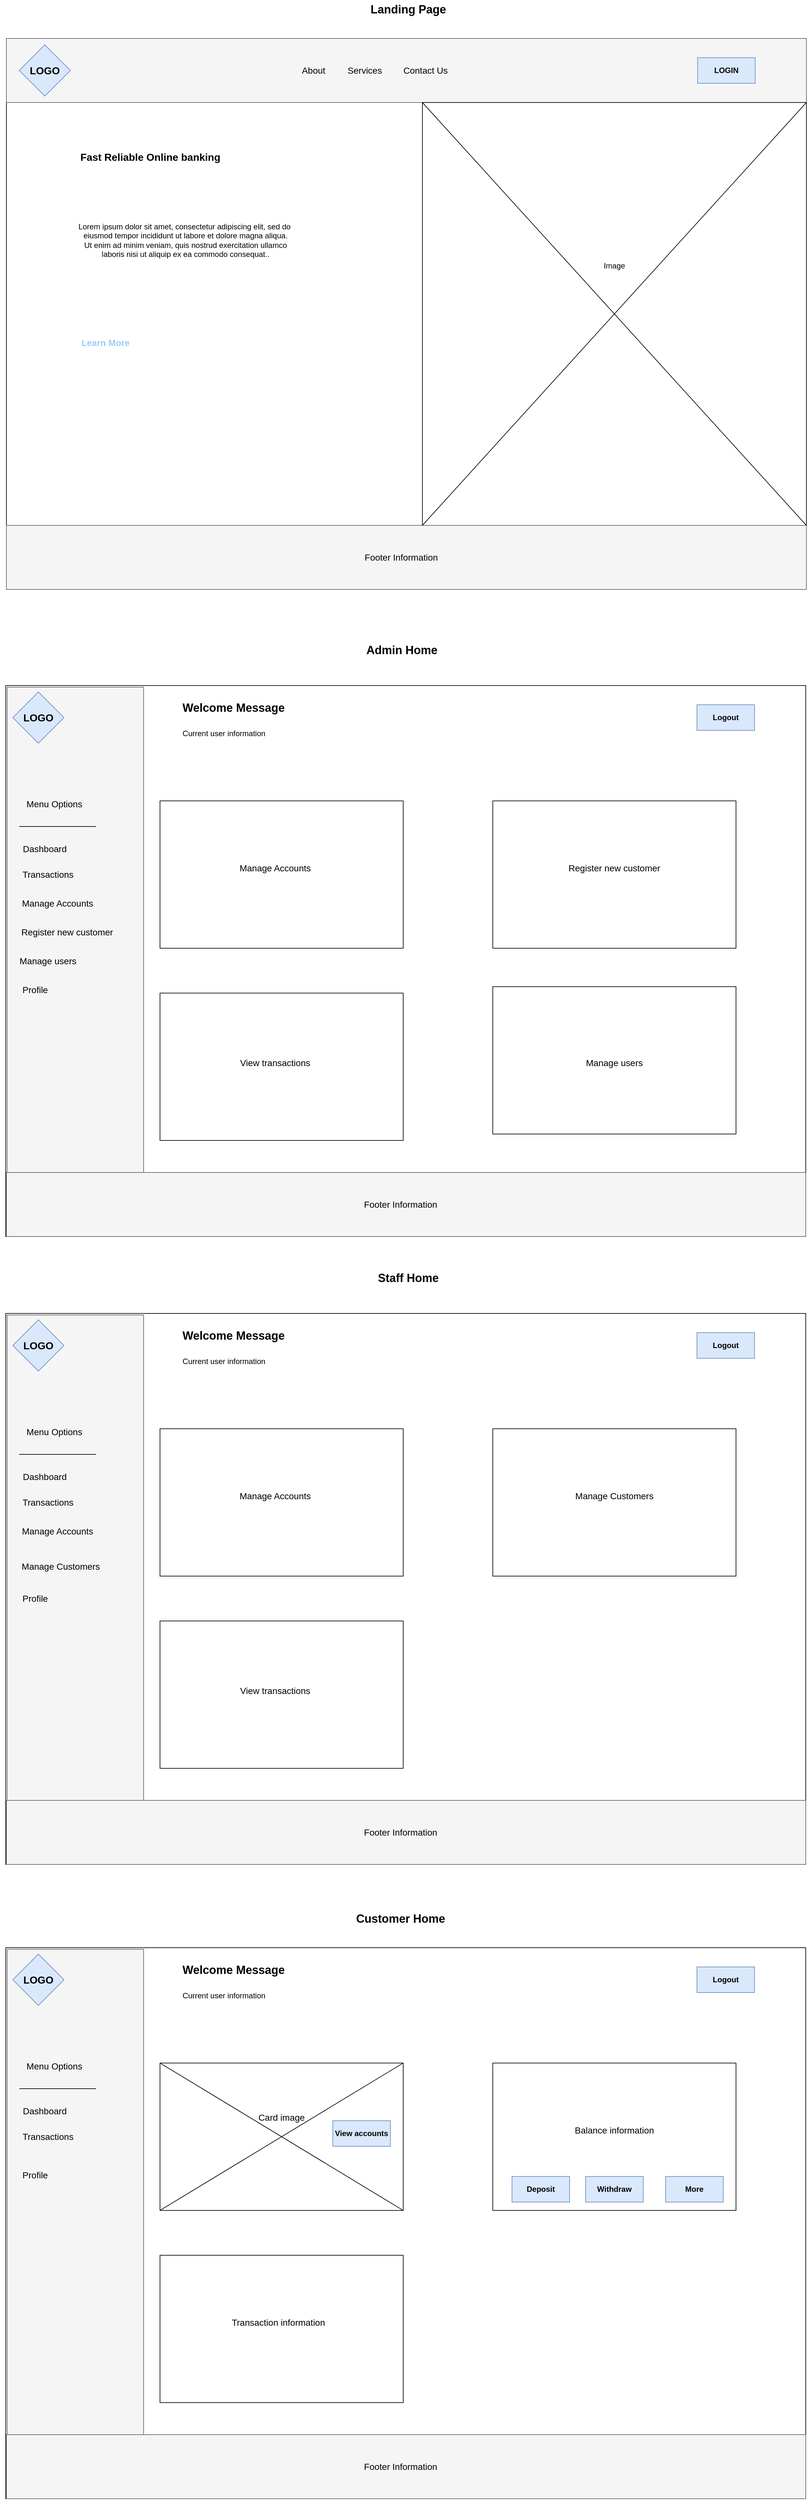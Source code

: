 <mxfile version="24.5.2" type="device">
  <diagram id="3j9G0F825_cHGCq9AKto" name="Page-1">
    <mxGraphModel dx="5674" dy="2057" grid="1" gridSize="10" guides="1" tooltips="1" connect="1" arrows="1" fold="1" page="1" pageScale="1" pageWidth="827" pageHeight="1169" math="0" shadow="0">
      <root>
        <mxCell id="0" />
        <mxCell id="1" parent="0" />
        <mxCell id="xWcjb8qhsKGaQlNw6-6s-1" value="" style="rounded=0;whiteSpace=wrap;html=1;" parent="1" vertex="1">
          <mxGeometry x="-170" y="170" width="1250" height="860" as="geometry" />
        </mxCell>
        <mxCell id="xWcjb8qhsKGaQlNw6-6s-2" value="" style="rounded=0;whiteSpace=wrap;html=1;fillColor=#f5f5f5;fontColor=#333333;strokeColor=#666666;" parent="1" vertex="1">
          <mxGeometry x="-170" y="170" width="1250" height="100" as="geometry" />
        </mxCell>
        <mxCell id="xWcjb8qhsKGaQlNw6-6s-4" value="&lt;font size=&quot;3&quot;&gt;&lt;b&gt;LOGO&lt;/b&gt;&lt;/font&gt;" style="rhombus;whiteSpace=wrap;html=1;fillColor=#dae8fc;strokeColor=#6c8ebf;" parent="1" vertex="1">
          <mxGeometry x="-150" y="180" width="80" height="80" as="geometry" />
        </mxCell>
        <mxCell id="xWcjb8qhsKGaQlNw6-6s-7" value="&lt;font style=&quot;font-size: 14px;&quot;&gt;About&lt;/font&gt;" style="text;html=1;align=center;verticalAlign=middle;whiteSpace=wrap;rounded=0;" parent="1" vertex="1">
          <mxGeometry x="280" y="205" width="60" height="30" as="geometry" />
        </mxCell>
        <mxCell id="xWcjb8qhsKGaQlNw6-6s-8" value="&lt;font style=&quot;font-size: 14px;&quot;&gt;Services&lt;/font&gt;" style="text;html=1;align=center;verticalAlign=middle;whiteSpace=wrap;rounded=0;" parent="1" vertex="1">
          <mxGeometry x="360" y="205" width="60" height="30" as="geometry" />
        </mxCell>
        <mxCell id="xWcjb8qhsKGaQlNw6-6s-9" value="&lt;font style=&quot;font-size: 14px;&quot;&gt;Contact Us&lt;/font&gt;" style="text;html=1;align=center;verticalAlign=middle;whiteSpace=wrap;rounded=0;" parent="1" vertex="1">
          <mxGeometry x="440" y="205" width="90" height="30" as="geometry" />
        </mxCell>
        <mxCell id="xWcjb8qhsKGaQlNw6-6s-10" value="&lt;b&gt;LOGIN&lt;/b&gt;" style="rounded=0;whiteSpace=wrap;html=1;fillColor=#dae8fc;strokeColor=#6c8ebf;" parent="1" vertex="1">
          <mxGeometry x="910" y="200" width="90" height="40" as="geometry" />
        </mxCell>
        <mxCell id="xWcjb8qhsKGaQlNw6-6s-12" value="" style="rounded=0;whiteSpace=wrap;html=1;" parent="1" vertex="1">
          <mxGeometry x="480" y="270" width="600" height="660" as="geometry" />
        </mxCell>
        <mxCell id="xWcjb8qhsKGaQlNw6-6s-13" value="" style="rounded=0;whiteSpace=wrap;html=1;fillColor=#f5f5f5;fontColor=#333333;strokeColor=#666666;" parent="1" vertex="1">
          <mxGeometry x="-170" y="930" width="1250" height="100" as="geometry" />
        </mxCell>
        <mxCell id="xWcjb8qhsKGaQlNw6-6s-14" value="" style="endArrow=none;html=1;rounded=0;entryX=1;entryY=1;entryDx=0;entryDy=0;" parent="1" source="xWcjb8qhsKGaQlNw6-6s-12" target="xWcjb8qhsKGaQlNw6-6s-2" edge="1">
          <mxGeometry width="50" height="50" relative="1" as="geometry">
            <mxPoint x="380" y="650" as="sourcePoint" />
            <mxPoint x="430" y="600" as="targetPoint" />
          </mxGeometry>
        </mxCell>
        <mxCell id="xWcjb8qhsKGaQlNw6-6s-15" value="" style="endArrow=none;html=1;rounded=0;entryX=1;entryY=0;entryDx=0;entryDy=0;exitX=0;exitY=1;exitDx=0;exitDy=0;" parent="1" source="xWcjb8qhsKGaQlNw6-6s-12" target="xWcjb8qhsKGaQlNw6-6s-12" edge="1">
          <mxGeometry width="50" height="50" relative="1" as="geometry">
            <mxPoint x="478" y="920" as="sourcePoint" />
            <mxPoint x="430" y="600" as="targetPoint" />
          </mxGeometry>
        </mxCell>
        <mxCell id="xWcjb8qhsKGaQlNw6-6s-16" value="" style="endArrow=none;html=1;rounded=0;entryX=1;entryY=0;entryDx=0;entryDy=0;exitX=0;exitY=0;exitDx=0;exitDy=0;" parent="1" source="xWcjb8qhsKGaQlNw6-6s-12" target="xWcjb8qhsKGaQlNw6-6s-13" edge="1">
          <mxGeometry width="50" height="50" relative="1" as="geometry">
            <mxPoint x="380" y="650" as="sourcePoint" />
            <mxPoint x="430" y="600" as="targetPoint" />
          </mxGeometry>
        </mxCell>
        <mxCell id="xWcjb8qhsKGaQlNw6-6s-17" value="Image" style="text;html=1;align=center;verticalAlign=middle;whiteSpace=wrap;rounded=0;" parent="1" vertex="1">
          <mxGeometry x="750" y="510" width="60" height="30" as="geometry" />
        </mxCell>
        <mxCell id="xWcjb8qhsKGaQlNw6-6s-18" value="&lt;font size=&quot;3&quot;&gt;&lt;b&gt;Fast Reliable Online banking&lt;/b&gt;&lt;/font&gt;" style="text;html=1;align=center;verticalAlign=middle;whiteSpace=wrap;rounded=0;" parent="1" vertex="1">
          <mxGeometry x="-80" y="340" width="270" height="30" as="geometry" />
        </mxCell>
        <mxCell id="xWcjb8qhsKGaQlNw6-6s-19" value="&lt;div&gt;&lt;span&gt;&lt;/span&gt;&lt;span&gt;&lt;/span&gt;&lt;/div&gt;&lt;span style=&quot;white-space-collapse: preserve;&quot;&gt;Lorem ipsum dolor sit amet, consectetur adipiscing elit, sed do &lt;br&gt;eiusmod tempor incididunt ut labore et dolore magna aliqua.&lt;br&gt; Ut enim ad minim veniam, quis nostrud exercitation ullamco &lt;br&gt;laboris nisi ut aliquip ex ea commodo consequat..&lt;/span&gt;" style="text;html=1;align=center;verticalAlign=middle;whiteSpace=wrap;rounded=0;" parent="1" vertex="1">
          <mxGeometry x="-100" y="450" width="420" height="70" as="geometry" />
        </mxCell>
        <mxCell id="xWcjb8qhsKGaQlNw6-6s-20" value="&lt;font style=&quot;font-size: 14px;&quot;&gt;&lt;b&gt;Learn More&lt;/b&gt;&lt;/font&gt;" style="text;html=1;align=center;verticalAlign=middle;whiteSpace=wrap;rounded=0;fontColor=#99CCFF;" parent="1" vertex="1">
          <mxGeometry x="-70" y="630" width="110" height="30" as="geometry" />
        </mxCell>
        <mxCell id="xWcjb8qhsKGaQlNw6-6s-22" value="&lt;font style=&quot;font-size: 14px;&quot;&gt;Footer Information&lt;/font&gt;" style="text;html=1;align=center;verticalAlign=middle;whiteSpace=wrap;rounded=0;" parent="1" vertex="1">
          <mxGeometry x="384" y="965" width="126" height="30" as="geometry" />
        </mxCell>
        <mxCell id="xWcjb8qhsKGaQlNw6-6s-23" value="&lt;font style=&quot;font-size: 18px;&quot;&gt;&lt;b&gt;Landing Page&lt;/b&gt;&lt;/font&gt;" style="text;html=1;align=center;verticalAlign=middle;whiteSpace=wrap;rounded=0;" parent="1" vertex="1">
          <mxGeometry x="370" y="110" width="176" height="30" as="geometry" />
        </mxCell>
        <mxCell id="xWcjb8qhsKGaQlNw6-6s-24" value="" style="rounded=0;whiteSpace=wrap;html=1;" parent="1" vertex="1">
          <mxGeometry x="-171" y="1180" width="1250" height="860" as="geometry" />
        </mxCell>
        <mxCell id="xWcjb8qhsKGaQlNw6-6s-25" value="" style="rounded=0;whiteSpace=wrap;html=1;fillColor=#f5f5f5;fontColor=#333333;strokeColor=#666666;rotation=-270;" parent="1" vertex="1">
          <mxGeometry x="-490.93" y="1504.69" width="857.5" height="213.13" as="geometry" />
        </mxCell>
        <mxCell id="xWcjb8qhsKGaQlNw6-6s-26" value="&lt;font size=&quot;3&quot;&gt;&lt;b&gt;LOGO&lt;/b&gt;&lt;/font&gt;" style="rhombus;whiteSpace=wrap;html=1;fillColor=#dae8fc;strokeColor=#6c8ebf;" parent="1" vertex="1">
          <mxGeometry x="-160" y="1190" width="80" height="80" as="geometry" />
        </mxCell>
        <mxCell id="xWcjb8qhsKGaQlNw6-6s-30" value="&lt;b&gt;Logout&lt;/b&gt;" style="rounded=0;whiteSpace=wrap;html=1;fillColor=#dae8fc;strokeColor=#6c8ebf;" parent="1" vertex="1">
          <mxGeometry x="909" y="1210" width="90" height="40" as="geometry" />
        </mxCell>
        <mxCell id="xWcjb8qhsKGaQlNw6-6s-32" value="" style="rounded=0;whiteSpace=wrap;html=1;fillColor=#f5f5f5;fontColor=#f5f5f5;strokeColor=#666666;" parent="1" vertex="1">
          <mxGeometry x="-170" y="1940" width="1249" height="100" as="geometry" />
        </mxCell>
        <mxCell id="xWcjb8qhsKGaQlNw6-6s-40" value="&lt;font style=&quot;font-size: 14px;&quot;&gt;Footer Information&lt;/font&gt;" style="text;html=1;align=center;verticalAlign=middle;whiteSpace=wrap;rounded=0;" parent="1" vertex="1">
          <mxGeometry x="383" y="1975" width="126" height="30" as="geometry" />
        </mxCell>
        <mxCell id="xWcjb8qhsKGaQlNw6-6s-41" value="&lt;font style=&quot;font-size: 18px;&quot;&gt;&lt;b&gt;Admin Home&lt;/b&gt;&lt;/font&gt;" style="text;html=1;align=center;verticalAlign=middle;whiteSpace=wrap;rounded=0;" parent="1" vertex="1">
          <mxGeometry x="360" y="1110" width="176" height="30" as="geometry" />
        </mxCell>
        <mxCell id="xWcjb8qhsKGaQlNw6-6s-42" value="" style="rounded=0;whiteSpace=wrap;html=1;" parent="1" vertex="1">
          <mxGeometry x="70" y="1360" width="380" height="230" as="geometry" />
        </mxCell>
        <mxCell id="xWcjb8qhsKGaQlNw6-6s-43" value="&lt;b&gt;&lt;font style=&quot;font-size: 18px;&quot;&gt;Welcome Message&lt;/font&gt;&lt;/b&gt;" style="text;html=1;align=center;verticalAlign=middle;whiteSpace=wrap;rounded=0;" parent="1" vertex="1">
          <mxGeometry x="70" y="1200" width="230" height="30" as="geometry" />
        </mxCell>
        <mxCell id="xWcjb8qhsKGaQlNw6-6s-44" value="Current user information" style="text;html=1;align=center;verticalAlign=middle;whiteSpace=wrap;rounded=0;" parent="1" vertex="1">
          <mxGeometry x="90" y="1240" width="160" height="30" as="geometry" />
        </mxCell>
        <mxCell id="xWcjb8qhsKGaQlNw6-6s-45" value="" style="rounded=0;whiteSpace=wrap;html=1;" parent="1" vertex="1">
          <mxGeometry x="70" y="1660" width="380" height="230" as="geometry" />
        </mxCell>
        <mxCell id="xWcjb8qhsKGaQlNw6-6s-46" value="" style="rounded=0;whiteSpace=wrap;html=1;" parent="1" vertex="1">
          <mxGeometry x="590" y="1360" width="380" height="230" as="geometry" />
        </mxCell>
        <mxCell id="xWcjb8qhsKGaQlNw6-6s-47" value="" style="rounded=0;whiteSpace=wrap;html=1;" parent="1" vertex="1">
          <mxGeometry x="590" y="1650" width="380" height="230" as="geometry" />
        </mxCell>
        <mxCell id="xWcjb8qhsKGaQlNw6-6s-48" value="&lt;font style=&quot;font-size: 14px;&quot;&gt;Menu Options&lt;/font&gt;" style="text;html=1;align=center;verticalAlign=middle;whiteSpace=wrap;rounded=0;" parent="1" vertex="1">
          <mxGeometry x="-150" y="1350" width="110" height="30" as="geometry" />
        </mxCell>
        <mxCell id="xWcjb8qhsKGaQlNw6-6s-49" value="&lt;font style=&quot;font-size: 14px;&quot;&gt;Dashboard&lt;/font&gt;" style="text;html=1;align=center;verticalAlign=middle;whiteSpace=wrap;rounded=0;" parent="1" vertex="1">
          <mxGeometry x="-165" y="1420" width="110" height="30" as="geometry" />
        </mxCell>
        <mxCell id="xWcjb8qhsKGaQlNw6-6s-50" value="&lt;font style=&quot;font-size: 14px;&quot;&gt;Transactions&lt;/font&gt;" style="text;html=1;align=center;verticalAlign=middle;whiteSpace=wrap;rounded=0;" parent="1" vertex="1">
          <mxGeometry x="-160" y="1460" width="110" height="30" as="geometry" />
        </mxCell>
        <mxCell id="xWcjb8qhsKGaQlNw6-6s-51" value="&lt;font style=&quot;font-size: 14px;&quot;&gt;Manage Accounts&lt;/font&gt;" style="text;html=1;align=center;verticalAlign=middle;whiteSpace=wrap;rounded=0;" parent="1" vertex="1">
          <mxGeometry x="-160" y="1504.69" width="140" height="30" as="geometry" />
        </mxCell>
        <mxCell id="xWcjb8qhsKGaQlNw6-6s-53" value="&lt;font style=&quot;font-size: 14px;&quot;&gt;Register new customer&lt;/font&gt;" style="text;html=1;align=center;verticalAlign=middle;whiteSpace=wrap;rounded=0;" parent="1" vertex="1">
          <mxGeometry x="-165" y="1550" width="180" height="30" as="geometry" />
        </mxCell>
        <mxCell id="xWcjb8qhsKGaQlNw6-6s-54" value="&lt;font style=&quot;font-size: 14px;&quot;&gt;Manage users&lt;/font&gt;" style="text;html=1;align=center;verticalAlign=middle;whiteSpace=wrap;rounded=0;" parent="1" vertex="1">
          <mxGeometry x="-160" y="1595" width="110" height="30" as="geometry" />
        </mxCell>
        <mxCell id="xWcjb8qhsKGaQlNw6-6s-55" value="&lt;font style=&quot;font-size: 14px;&quot;&gt;Profile&lt;/font&gt;" style="text;html=1;align=center;verticalAlign=middle;whiteSpace=wrap;rounded=0;" parent="1" vertex="1">
          <mxGeometry x="-180" y="1640" width="110" height="30" as="geometry" />
        </mxCell>
        <mxCell id="xWcjb8qhsKGaQlNw6-6s-56" style="edgeStyle=orthogonalEdgeStyle;rounded=0;orthogonalLoop=1;jettySize=auto;html=1;exitX=0.5;exitY=1;exitDx=0;exitDy=0;" parent="1" source="xWcjb8qhsKGaQlNw6-6s-55" target="xWcjb8qhsKGaQlNw6-6s-55" edge="1">
          <mxGeometry relative="1" as="geometry" />
        </mxCell>
        <mxCell id="xWcjb8qhsKGaQlNw6-6s-57" value="&lt;font style=&quot;font-size: 14px;&quot;&gt;Manage Accounts&lt;/font&gt;" style="text;html=1;align=center;verticalAlign=middle;whiteSpace=wrap;rounded=0;" parent="1" vertex="1">
          <mxGeometry x="180" y="1450" width="140" height="30" as="geometry" />
        </mxCell>
        <mxCell id="xWcjb8qhsKGaQlNw6-6s-58" value="&lt;font style=&quot;font-size: 14px;&quot;&gt;Register new customer&lt;/font&gt;" style="text;html=1;align=center;verticalAlign=middle;whiteSpace=wrap;rounded=0;" parent="1" vertex="1">
          <mxGeometry x="690" y="1450" width="180" height="30" as="geometry" />
        </mxCell>
        <mxCell id="xWcjb8qhsKGaQlNw6-6s-59" value="&lt;font style=&quot;font-size: 14px;&quot;&gt;Manage users&lt;/font&gt;" style="text;html=1;align=center;verticalAlign=middle;whiteSpace=wrap;rounded=0;" parent="1" vertex="1">
          <mxGeometry x="725" y="1754" width="110" height="30" as="geometry" />
        </mxCell>
        <mxCell id="xWcjb8qhsKGaQlNw6-6s-60" value="&lt;font style=&quot;font-size: 14px;&quot;&gt;View transactions&lt;/font&gt;" style="text;html=1;align=center;verticalAlign=middle;whiteSpace=wrap;rounded=0;" parent="1" vertex="1">
          <mxGeometry x="190" y="1754" width="120" height="30" as="geometry" />
        </mxCell>
        <mxCell id="xWcjb8qhsKGaQlNw6-6s-62" value="" style="endArrow=none;html=1;rounded=0;" parent="1" edge="1">
          <mxGeometry width="50" height="50" relative="1" as="geometry">
            <mxPoint x="-30" y="1400" as="sourcePoint" />
            <mxPoint x="-150" y="1400" as="targetPoint" />
          </mxGeometry>
        </mxCell>
        <mxCell id="xWcjb8qhsKGaQlNw6-6s-64" value="&lt;font style=&quot;font-size: 18px;&quot;&gt;&lt;b&gt;Staff Home&lt;/b&gt;&lt;/font&gt;" style="text;html=1;align=center;verticalAlign=middle;whiteSpace=wrap;rounded=0;" parent="1" vertex="1">
          <mxGeometry x="370" y="2090" width="176" height="30" as="geometry" />
        </mxCell>
        <mxCell id="xWcjb8qhsKGaQlNw6-6s-65" value="" style="rounded=0;whiteSpace=wrap;html=1;" parent="1" vertex="1">
          <mxGeometry x="-171" y="2160" width="1250" height="860" as="geometry" />
        </mxCell>
        <mxCell id="xWcjb8qhsKGaQlNw6-6s-66" value="" style="rounded=0;whiteSpace=wrap;html=1;fillColor=#f5f5f5;fontColor=#333333;strokeColor=#666666;rotation=-270;" parent="1" vertex="1">
          <mxGeometry x="-490.93" y="2484.69" width="857.5" height="213.13" as="geometry" />
        </mxCell>
        <mxCell id="xWcjb8qhsKGaQlNw6-6s-67" value="&lt;font size=&quot;3&quot;&gt;&lt;b&gt;LOGO&lt;/b&gt;&lt;/font&gt;" style="rhombus;whiteSpace=wrap;html=1;fillColor=#dae8fc;strokeColor=#6c8ebf;" parent="1" vertex="1">
          <mxGeometry x="-160" y="2170" width="80" height="80" as="geometry" />
        </mxCell>
        <mxCell id="xWcjb8qhsKGaQlNw6-6s-68" value="&lt;b&gt;Logout&lt;/b&gt;" style="rounded=0;whiteSpace=wrap;html=1;fillColor=#dae8fc;strokeColor=#6c8ebf;" parent="1" vertex="1">
          <mxGeometry x="909" y="2190" width="90" height="40" as="geometry" />
        </mxCell>
        <mxCell id="xWcjb8qhsKGaQlNw6-6s-69" value="" style="rounded=0;whiteSpace=wrap;html=1;fillColor=#f5f5f5;fontColor=#f5f5f5;strokeColor=#666666;" parent="1" vertex="1">
          <mxGeometry x="-170" y="2920" width="1249" height="100" as="geometry" />
        </mxCell>
        <mxCell id="xWcjb8qhsKGaQlNw6-6s-70" value="&lt;font style=&quot;font-size: 14px;&quot;&gt;Footer Information&lt;/font&gt;" style="text;html=1;align=center;verticalAlign=middle;whiteSpace=wrap;rounded=0;" parent="1" vertex="1">
          <mxGeometry x="383" y="2955" width="126" height="30" as="geometry" />
        </mxCell>
        <mxCell id="xWcjb8qhsKGaQlNw6-6s-71" value="" style="rounded=0;whiteSpace=wrap;html=1;" parent="1" vertex="1">
          <mxGeometry x="70" y="2340" width="380" height="230" as="geometry" />
        </mxCell>
        <mxCell id="xWcjb8qhsKGaQlNw6-6s-72" value="&lt;b&gt;&lt;font style=&quot;font-size: 18px;&quot;&gt;Welcome Message&lt;/font&gt;&lt;/b&gt;" style="text;html=1;align=center;verticalAlign=middle;whiteSpace=wrap;rounded=0;" parent="1" vertex="1">
          <mxGeometry x="70" y="2180" width="230" height="30" as="geometry" />
        </mxCell>
        <mxCell id="xWcjb8qhsKGaQlNw6-6s-73" value="Current user information" style="text;html=1;align=center;verticalAlign=middle;whiteSpace=wrap;rounded=0;" parent="1" vertex="1">
          <mxGeometry x="90" y="2220" width="160" height="30" as="geometry" />
        </mxCell>
        <mxCell id="xWcjb8qhsKGaQlNw6-6s-74" value="" style="rounded=0;whiteSpace=wrap;html=1;" parent="1" vertex="1">
          <mxGeometry x="70" y="2640" width="380" height="230" as="geometry" />
        </mxCell>
        <mxCell id="xWcjb8qhsKGaQlNw6-6s-75" value="" style="rounded=0;whiteSpace=wrap;html=1;" parent="1" vertex="1">
          <mxGeometry x="590" y="2340" width="380" height="230" as="geometry" />
        </mxCell>
        <mxCell id="xWcjb8qhsKGaQlNw6-6s-77" value="&lt;font style=&quot;font-size: 14px;&quot;&gt;Menu Options&lt;/font&gt;" style="text;html=1;align=center;verticalAlign=middle;whiteSpace=wrap;rounded=0;" parent="1" vertex="1">
          <mxGeometry x="-150" y="2330" width="110" height="30" as="geometry" />
        </mxCell>
        <mxCell id="xWcjb8qhsKGaQlNw6-6s-78" value="&lt;font style=&quot;font-size: 14px;&quot;&gt;Dashboard&lt;/font&gt;" style="text;html=1;align=center;verticalAlign=middle;whiteSpace=wrap;rounded=0;" parent="1" vertex="1">
          <mxGeometry x="-165" y="2400" width="110" height="30" as="geometry" />
        </mxCell>
        <mxCell id="xWcjb8qhsKGaQlNw6-6s-79" value="&lt;font style=&quot;font-size: 14px;&quot;&gt;Transactions&lt;/font&gt;" style="text;html=1;align=center;verticalAlign=middle;whiteSpace=wrap;rounded=0;" parent="1" vertex="1">
          <mxGeometry x="-160" y="2440" width="110" height="30" as="geometry" />
        </mxCell>
        <mxCell id="xWcjb8qhsKGaQlNw6-6s-80" value="&lt;font style=&quot;font-size: 14px;&quot;&gt;Manage Accounts&lt;/font&gt;" style="text;html=1;align=center;verticalAlign=middle;whiteSpace=wrap;rounded=0;" parent="1" vertex="1">
          <mxGeometry x="-160" y="2484.69" width="140" height="30" as="geometry" />
        </mxCell>
        <mxCell id="xWcjb8qhsKGaQlNw6-6s-82" value="&lt;font style=&quot;font-size: 14px;&quot;&gt;Manage Customers&lt;/font&gt;" style="text;html=1;align=center;verticalAlign=middle;whiteSpace=wrap;rounded=0;" parent="1" vertex="1">
          <mxGeometry x="-150" y="2540" width="130" height="30" as="geometry" />
        </mxCell>
        <mxCell id="xWcjb8qhsKGaQlNw6-6s-83" value="&lt;font style=&quot;font-size: 14px;&quot;&gt;Profile&lt;/font&gt;" style="text;html=1;align=center;verticalAlign=middle;whiteSpace=wrap;rounded=0;" parent="1" vertex="1">
          <mxGeometry x="-180" y="2590" width="110" height="30" as="geometry" />
        </mxCell>
        <mxCell id="xWcjb8qhsKGaQlNw6-6s-84" style="edgeStyle=orthogonalEdgeStyle;rounded=0;orthogonalLoop=1;jettySize=auto;html=1;exitX=0.5;exitY=1;exitDx=0;exitDy=0;" parent="1" source="xWcjb8qhsKGaQlNw6-6s-83" target="xWcjb8qhsKGaQlNw6-6s-83" edge="1">
          <mxGeometry relative="1" as="geometry" />
        </mxCell>
        <mxCell id="xWcjb8qhsKGaQlNw6-6s-85" value="&lt;font style=&quot;font-size: 14px;&quot;&gt;Manage Accounts&lt;/font&gt;" style="text;html=1;align=center;verticalAlign=middle;whiteSpace=wrap;rounded=0;" parent="1" vertex="1">
          <mxGeometry x="180" y="2430" width="140" height="30" as="geometry" />
        </mxCell>
        <mxCell id="xWcjb8qhsKGaQlNw6-6s-86" value="&lt;font style=&quot;font-size: 14px;&quot;&gt;Manage Customers&lt;/font&gt;" style="text;html=1;align=center;verticalAlign=middle;whiteSpace=wrap;rounded=0;" parent="1" vertex="1">
          <mxGeometry x="690" y="2430" width="180" height="30" as="geometry" />
        </mxCell>
        <mxCell id="xWcjb8qhsKGaQlNw6-6s-88" value="&lt;font style=&quot;font-size: 14px;&quot;&gt;View transactions&lt;/font&gt;" style="text;html=1;align=center;verticalAlign=middle;whiteSpace=wrap;rounded=0;" parent="1" vertex="1">
          <mxGeometry x="190" y="2734" width="120" height="30" as="geometry" />
        </mxCell>
        <mxCell id="xWcjb8qhsKGaQlNw6-6s-89" value="" style="endArrow=none;html=1;rounded=0;" parent="1" edge="1">
          <mxGeometry width="50" height="50" relative="1" as="geometry">
            <mxPoint x="-30" y="2380" as="sourcePoint" />
            <mxPoint x="-150" y="2380" as="targetPoint" />
          </mxGeometry>
        </mxCell>
        <mxCell id="xWcjb8qhsKGaQlNw6-6s-90" value="&lt;font style=&quot;font-size: 18px;&quot;&gt;&lt;b&gt;Customer Home&lt;/b&gt;&lt;/font&gt;" style="text;html=1;align=center;verticalAlign=middle;whiteSpace=wrap;rounded=0;" parent="1" vertex="1">
          <mxGeometry x="358" y="3090" width="176" height="30" as="geometry" />
        </mxCell>
        <mxCell id="xWcjb8qhsKGaQlNw6-6s-91" value="" style="rounded=0;whiteSpace=wrap;html=1;" parent="1" vertex="1">
          <mxGeometry x="-171" y="3150" width="1250" height="860" as="geometry" />
        </mxCell>
        <mxCell id="xWcjb8qhsKGaQlNw6-6s-92" value="" style="rounded=0;whiteSpace=wrap;html=1;fillColor=#f5f5f5;fontColor=#333333;strokeColor=#666666;rotation=-270;" parent="1" vertex="1">
          <mxGeometry x="-490.93" y="3474.69" width="857.5" height="213.13" as="geometry" />
        </mxCell>
        <mxCell id="xWcjb8qhsKGaQlNw6-6s-93" value="&lt;font size=&quot;3&quot;&gt;&lt;b&gt;LOGO&lt;/b&gt;&lt;/font&gt;" style="rhombus;whiteSpace=wrap;html=1;fillColor=#dae8fc;strokeColor=#6c8ebf;" parent="1" vertex="1">
          <mxGeometry x="-160" y="3160" width="80" height="80" as="geometry" />
        </mxCell>
        <mxCell id="xWcjb8qhsKGaQlNw6-6s-94" value="&lt;b&gt;Logout&lt;/b&gt;" style="rounded=0;whiteSpace=wrap;html=1;fillColor=#dae8fc;strokeColor=#6c8ebf;" parent="1" vertex="1">
          <mxGeometry x="909" y="3180" width="90" height="40" as="geometry" />
        </mxCell>
        <mxCell id="xWcjb8qhsKGaQlNw6-6s-95" value="" style="rounded=0;whiteSpace=wrap;html=1;fillColor=#f5f5f5;fontColor=#f5f5f5;strokeColor=#666666;" parent="1" vertex="1">
          <mxGeometry x="-170" y="3910" width="1249" height="100" as="geometry" />
        </mxCell>
        <mxCell id="xWcjb8qhsKGaQlNw6-6s-96" value="&lt;font style=&quot;font-size: 14px;&quot;&gt;Footer Information&lt;/font&gt;" style="text;html=1;align=center;verticalAlign=middle;whiteSpace=wrap;rounded=0;" parent="1" vertex="1">
          <mxGeometry x="383" y="3945" width="126" height="30" as="geometry" />
        </mxCell>
        <mxCell id="xWcjb8qhsKGaQlNw6-6s-97" value="" style="rounded=0;whiteSpace=wrap;html=1;" parent="1" vertex="1">
          <mxGeometry x="70" y="3330" width="380" height="230" as="geometry" />
        </mxCell>
        <mxCell id="xWcjb8qhsKGaQlNw6-6s-98" value="&lt;b&gt;&lt;font style=&quot;font-size: 18px;&quot;&gt;Welcome Message&lt;/font&gt;&lt;/b&gt;" style="text;html=1;align=center;verticalAlign=middle;whiteSpace=wrap;rounded=0;" parent="1" vertex="1">
          <mxGeometry x="70" y="3170" width="230" height="30" as="geometry" />
        </mxCell>
        <mxCell id="xWcjb8qhsKGaQlNw6-6s-99" value="Current user information" style="text;html=1;align=center;verticalAlign=middle;whiteSpace=wrap;rounded=0;" parent="1" vertex="1">
          <mxGeometry x="90" y="3210" width="160" height="30" as="geometry" />
        </mxCell>
        <mxCell id="xWcjb8qhsKGaQlNw6-6s-100" value="" style="rounded=0;whiteSpace=wrap;html=1;" parent="1" vertex="1">
          <mxGeometry x="70" y="3630" width="380" height="230" as="geometry" />
        </mxCell>
        <mxCell id="xWcjb8qhsKGaQlNw6-6s-101" value="" style="rounded=0;whiteSpace=wrap;html=1;" parent="1" vertex="1">
          <mxGeometry x="590" y="3330" width="380" height="230" as="geometry" />
        </mxCell>
        <mxCell id="xWcjb8qhsKGaQlNw6-6s-102" value="&lt;font style=&quot;font-size: 14px;&quot;&gt;Menu Options&lt;/font&gt;" style="text;html=1;align=center;verticalAlign=middle;whiteSpace=wrap;rounded=0;" parent="1" vertex="1">
          <mxGeometry x="-150" y="3320" width="110" height="30" as="geometry" />
        </mxCell>
        <mxCell id="xWcjb8qhsKGaQlNw6-6s-103" value="&lt;font style=&quot;font-size: 14px;&quot;&gt;Dashboard&lt;/font&gt;" style="text;html=1;align=center;verticalAlign=middle;whiteSpace=wrap;rounded=0;" parent="1" vertex="1">
          <mxGeometry x="-165" y="3390" width="110" height="30" as="geometry" />
        </mxCell>
        <mxCell id="xWcjb8qhsKGaQlNw6-6s-104" value="&lt;font style=&quot;font-size: 14px;&quot;&gt;Transactions&lt;/font&gt;" style="text;html=1;align=center;verticalAlign=middle;whiteSpace=wrap;rounded=0;" parent="1" vertex="1">
          <mxGeometry x="-160" y="3430" width="110" height="30" as="geometry" />
        </mxCell>
        <mxCell id="xWcjb8qhsKGaQlNw6-6s-107" value="&lt;font style=&quot;font-size: 14px;&quot;&gt;Profile&lt;/font&gt;" style="text;html=1;align=center;verticalAlign=middle;whiteSpace=wrap;rounded=0;" parent="1" vertex="1">
          <mxGeometry x="-180" y="3490" width="110" height="30" as="geometry" />
        </mxCell>
        <mxCell id="xWcjb8qhsKGaQlNw6-6s-108" style="edgeStyle=orthogonalEdgeStyle;rounded=0;orthogonalLoop=1;jettySize=auto;html=1;exitX=0.5;exitY=1;exitDx=0;exitDy=0;" parent="1" source="xWcjb8qhsKGaQlNw6-6s-107" target="xWcjb8qhsKGaQlNw6-6s-107" edge="1">
          <mxGeometry relative="1" as="geometry" />
        </mxCell>
        <mxCell id="xWcjb8qhsKGaQlNw6-6s-109" value="&lt;font style=&quot;font-size: 14px;&quot;&gt;Card image&lt;/font&gt;" style="text;html=1;align=center;verticalAlign=middle;whiteSpace=wrap;rounded=0;" parent="1" vertex="1">
          <mxGeometry x="190" y="3400" width="140" height="30" as="geometry" />
        </mxCell>
        <mxCell id="xWcjb8qhsKGaQlNw6-6s-110" value="&lt;span style=&quot;font-size: 14px;&quot;&gt;Balance information&lt;/span&gt;" style="text;html=1;align=center;verticalAlign=middle;whiteSpace=wrap;rounded=0;" parent="1" vertex="1">
          <mxGeometry x="690" y="3420" width="180" height="30" as="geometry" />
        </mxCell>
        <mxCell id="xWcjb8qhsKGaQlNw6-6s-111" value="&lt;font style=&quot;font-size: 14px;&quot;&gt;Transaction information&lt;/font&gt;" style="text;html=1;align=center;verticalAlign=middle;whiteSpace=wrap;rounded=0;" parent="1" vertex="1">
          <mxGeometry x="180" y="3720" width="150" height="30" as="geometry" />
        </mxCell>
        <mxCell id="xWcjb8qhsKGaQlNw6-6s-112" value="" style="endArrow=none;html=1;rounded=0;" parent="1" edge="1">
          <mxGeometry width="50" height="50" relative="1" as="geometry">
            <mxPoint x="-30" y="3370" as="sourcePoint" />
            <mxPoint x="-150" y="3370" as="targetPoint" />
          </mxGeometry>
        </mxCell>
        <mxCell id="xWcjb8qhsKGaQlNw6-6s-113" value="" style="endArrow=none;html=1;rounded=0;entryX=1;entryY=0;entryDx=0;entryDy=0;exitX=0;exitY=1;exitDx=0;exitDy=0;" parent="1" source="xWcjb8qhsKGaQlNw6-6s-97" target="xWcjb8qhsKGaQlNw6-6s-97" edge="1">
          <mxGeometry width="50" height="50" relative="1" as="geometry">
            <mxPoint x="80" y="3550" as="sourcePoint" />
            <mxPoint x="350" y="3650" as="targetPoint" />
          </mxGeometry>
        </mxCell>
        <mxCell id="xWcjb8qhsKGaQlNw6-6s-114" value="" style="endArrow=none;html=1;rounded=0;entryX=0;entryY=0;entryDx=0;entryDy=0;exitX=1;exitY=1;exitDx=0;exitDy=0;" parent="1" source="xWcjb8qhsKGaQlNw6-6s-97" target="xWcjb8qhsKGaQlNw6-6s-97" edge="1">
          <mxGeometry width="50" height="50" relative="1" as="geometry">
            <mxPoint x="300" y="3700" as="sourcePoint" />
            <mxPoint x="350" y="3650" as="targetPoint" />
          </mxGeometry>
        </mxCell>
        <mxCell id="xWcjb8qhsKGaQlNw6-6s-116" value="&lt;b&gt;More&lt;/b&gt;" style="rounded=0;whiteSpace=wrap;html=1;fillColor=#dae8fc;strokeColor=#6c8ebf;" parent="1" vertex="1">
          <mxGeometry x="860" y="3507" width="90" height="40" as="geometry" />
        </mxCell>
        <mxCell id="xWcjb8qhsKGaQlNw6-6s-117" value="&lt;b&gt;Withdraw&lt;/b&gt;" style="rounded=0;whiteSpace=wrap;html=1;fillColor=#dae8fc;strokeColor=#6c8ebf;" parent="1" vertex="1">
          <mxGeometry x="735" y="3507" width="90" height="40" as="geometry" />
        </mxCell>
        <mxCell id="xWcjb8qhsKGaQlNw6-6s-118" value="&lt;b&gt;Deposit&lt;/b&gt;" style="rounded=0;whiteSpace=wrap;html=1;fillColor=#dae8fc;strokeColor=#6c8ebf;" parent="1" vertex="1">
          <mxGeometry x="620" y="3507" width="90" height="40" as="geometry" />
        </mxCell>
        <mxCell id="xWcjb8qhsKGaQlNw6-6s-119" value="&lt;b&gt;View accounts&lt;/b&gt;" style="rounded=0;whiteSpace=wrap;html=1;fillColor=#dae8fc;strokeColor=#6c8ebf;" parent="1" vertex="1">
          <mxGeometry x="340" y="3420" width="90" height="40" as="geometry" />
        </mxCell>
      </root>
    </mxGraphModel>
  </diagram>
</mxfile>
